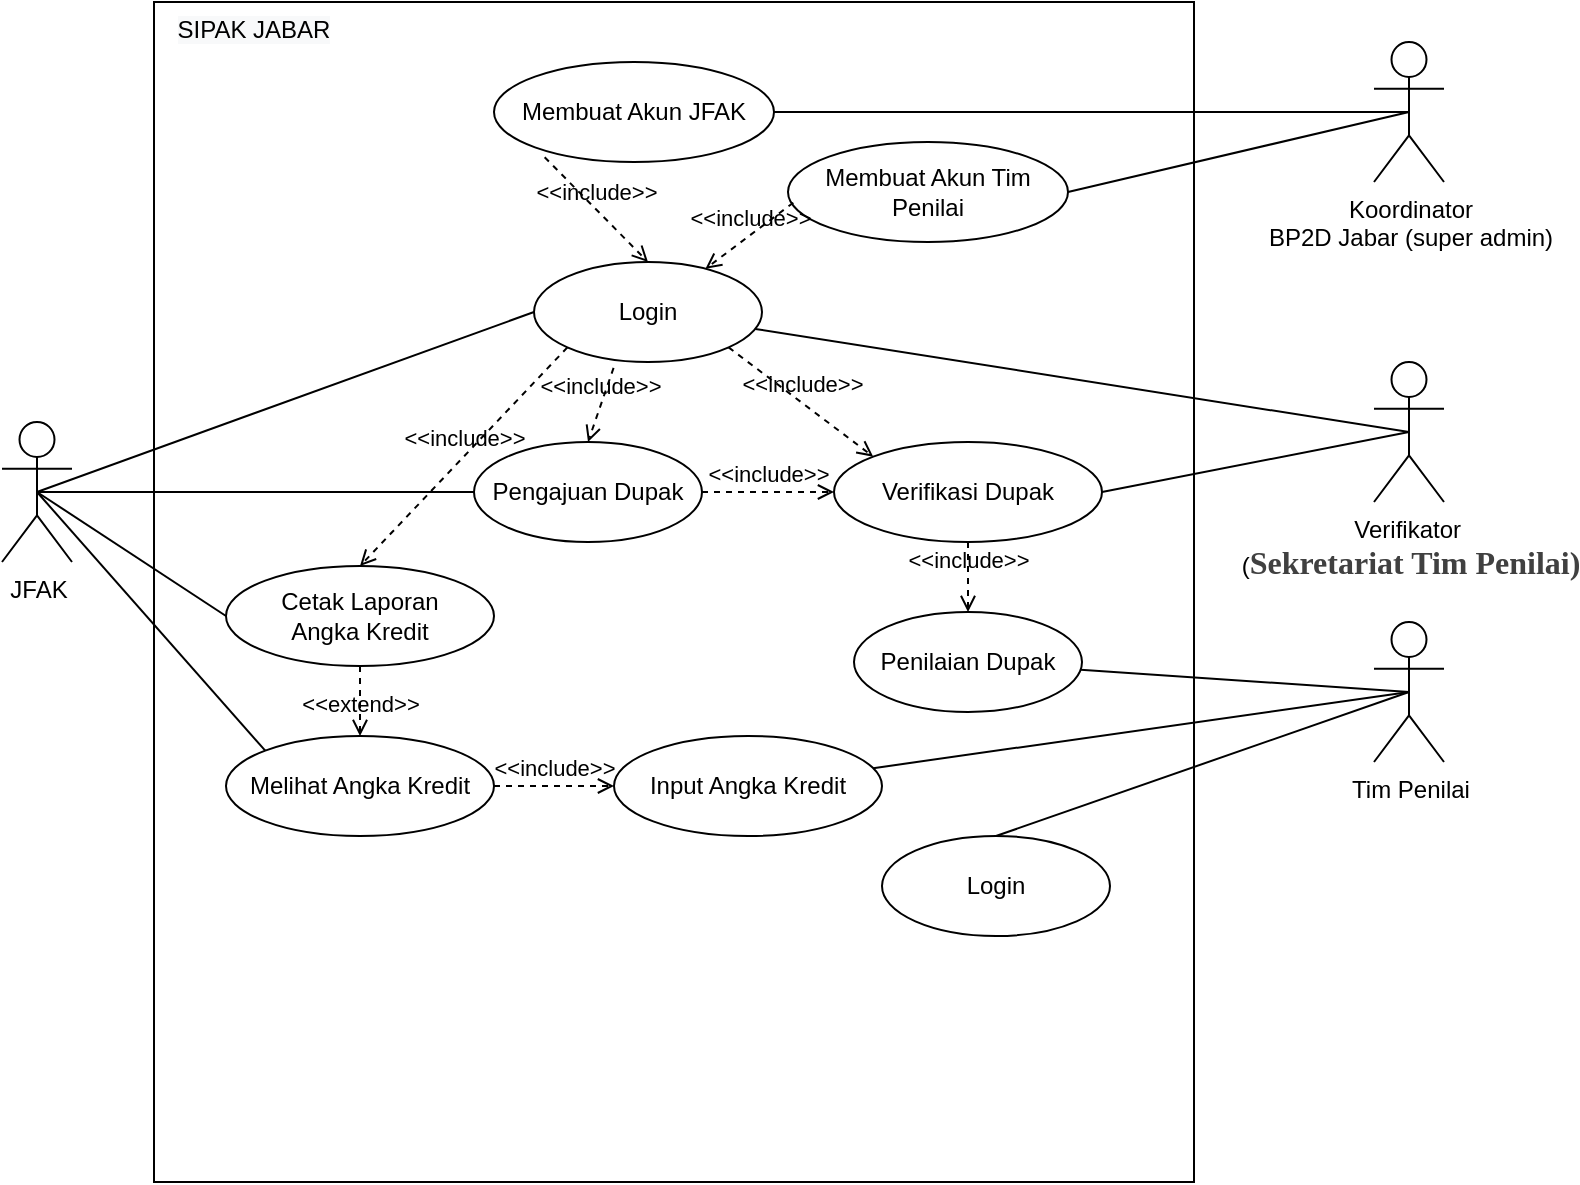 <mxfile version="16.5.6" type="github">
  <diagram id="brVJHSIh_22UZP63rIWj" name="Page-1">
    <mxGraphModel dx="1185" dy="628" grid="1" gridSize="10" guides="1" tooltips="1" connect="1" arrows="1" fold="1" page="1" pageScale="1" pageWidth="850" pageHeight="1100" math="0" shadow="0">
      <root>
        <mxCell id="0" />
        <mxCell id="1" parent="0" />
        <mxCell id="-eWhun7Y_J__UqD2DUOM-1" value="" style="rounded=0;whiteSpace=wrap;html=1;" parent="1" vertex="1">
          <mxGeometry x="160" y="80" width="520" height="590" as="geometry" />
        </mxCell>
        <mxCell id="fws8fyCeU1E8JUEmyzG6-6" value="Pengajuan Dupak" style="ellipse;whiteSpace=wrap;html=1;" parent="-eWhun7Y_J__UqD2DUOM-1" vertex="1">
          <mxGeometry x="160" y="220" width="114" height="50" as="geometry" />
        </mxCell>
        <mxCell id="fws8fyCeU1E8JUEmyzG6-1" value="Membuat Akun Tim Penilai" style="ellipse;whiteSpace=wrap;html=1;" parent="-eWhun7Y_J__UqD2DUOM-1" vertex="1">
          <mxGeometry x="317" y="70" width="140" height="50" as="geometry" />
        </mxCell>
        <mxCell id="BSZ65BOgL_fXcgfbVmW7-6" value="Verifikasi Dupak" style="ellipse;whiteSpace=wrap;html=1;" parent="-eWhun7Y_J__UqD2DUOM-1" vertex="1">
          <mxGeometry x="340" y="220" width="134" height="50" as="geometry" />
        </mxCell>
        <mxCell id="BSZ65BOgL_fXcgfbVmW7-10" value="&amp;lt;&amp;lt;include&amp;gt;&amp;gt;" style="html=1;verticalAlign=bottom;labelBackgroundColor=none;endArrow=open;endFill=0;dashed=1;rounded=0;entryX=0;entryY=0.5;entryDx=0;entryDy=0;" parent="-eWhun7Y_J__UqD2DUOM-1" source="fws8fyCeU1E8JUEmyzG6-6" target="BSZ65BOgL_fXcgfbVmW7-6" edge="1">
          <mxGeometry width="160" relative="1" as="geometry">
            <mxPoint x="190" y="410" as="sourcePoint" />
            <mxPoint x="350" y="410" as="targetPoint" />
          </mxGeometry>
        </mxCell>
        <mxCell id="fws8fyCeU1E8JUEmyzG6-8" value="Penilaian Dupak" style="ellipse;whiteSpace=wrap;html=1;" parent="-eWhun7Y_J__UqD2DUOM-1" vertex="1">
          <mxGeometry x="350" y="305" width="114" height="50" as="geometry" />
        </mxCell>
        <mxCell id="BSZ65BOgL_fXcgfbVmW7-11" value="&amp;lt;&amp;lt;include&amp;gt;&amp;gt;" style="html=1;verticalAlign=bottom;labelBackgroundColor=none;endArrow=open;endFill=0;dashed=1;rounded=0;entryX=0.5;entryY=0;entryDx=0;entryDy=0;exitX=0.5;exitY=1;exitDx=0;exitDy=0;" parent="-eWhun7Y_J__UqD2DUOM-1" source="BSZ65BOgL_fXcgfbVmW7-6" target="fws8fyCeU1E8JUEmyzG6-8" edge="1">
          <mxGeometry width="160" relative="1" as="geometry">
            <mxPoint x="200.0" y="305" as="sourcePoint" />
            <mxPoint x="330.0" y="305" as="targetPoint" />
            <mxPoint as="offset" />
          </mxGeometry>
        </mxCell>
        <mxCell id="BSZ65BOgL_fXcgfbVmW7-15" value="Login" style="ellipse;whiteSpace=wrap;html=1;" parent="-eWhun7Y_J__UqD2DUOM-1" vertex="1">
          <mxGeometry x="190" y="130" width="114" height="50" as="geometry" />
        </mxCell>
        <mxCell id="BSZ65BOgL_fXcgfbVmW7-16" value="&amp;lt;&amp;lt;include&amp;gt;&amp;gt;" style="html=1;verticalAlign=bottom;labelBackgroundColor=none;endArrow=open;endFill=0;dashed=1;rounded=0;exitX=0.019;exitY=0.607;exitDx=0;exitDy=0;exitPerimeter=0;" parent="-eWhun7Y_J__UqD2DUOM-1" source="fws8fyCeU1E8JUEmyzG6-1" target="BSZ65BOgL_fXcgfbVmW7-15" edge="1">
          <mxGeometry width="160" relative="1" as="geometry">
            <mxPoint x="190" y="220" as="sourcePoint" />
            <mxPoint x="320" y="220" as="targetPoint" />
          </mxGeometry>
        </mxCell>
        <mxCell id="BSZ65BOgL_fXcgfbVmW7-21" value="&amp;lt;&amp;lt;include&amp;gt;&amp;gt;" style="html=1;verticalAlign=bottom;labelBackgroundColor=none;endArrow=open;endFill=0;dashed=1;rounded=0;entryX=0.5;entryY=0;entryDx=0;entryDy=0;exitX=0.349;exitY=1.059;exitDx=0;exitDy=0;exitPerimeter=0;" parent="-eWhun7Y_J__UqD2DUOM-1" source="BSZ65BOgL_fXcgfbVmW7-15" target="fws8fyCeU1E8JUEmyzG6-6" edge="1">
          <mxGeometry width="160" relative="1" as="geometry">
            <mxPoint x="188" y="290" as="sourcePoint" />
            <mxPoint x="317" y="290" as="targetPoint" />
          </mxGeometry>
        </mxCell>
        <mxCell id="BSZ65BOgL_fXcgfbVmW7-22" value="&amp;lt;&amp;lt;include&amp;gt;&amp;gt;" style="html=1;verticalAlign=bottom;labelBackgroundColor=none;endArrow=open;endFill=0;dashed=1;rounded=0;entryX=0;entryY=0;entryDx=0;entryDy=0;exitX=1;exitY=1;exitDx=0;exitDy=0;" parent="-eWhun7Y_J__UqD2DUOM-1" source="BSZ65BOgL_fXcgfbVmW7-15" target="BSZ65BOgL_fXcgfbVmW7-6" edge="1">
          <mxGeometry width="160" relative="1" as="geometry">
            <mxPoint x="147" y="190" as="sourcePoint" />
            <mxPoint x="147" y="230" as="targetPoint" />
          </mxGeometry>
        </mxCell>
        <mxCell id="BSZ65BOgL_fXcgfbVmW7-3" value="Input Angka Kredit" style="ellipse;whiteSpace=wrap;html=1;" parent="-eWhun7Y_J__UqD2DUOM-1" vertex="1">
          <mxGeometry x="230" y="367" width="134" height="50" as="geometry" />
        </mxCell>
        <mxCell id="-eWhun7Y_J__UqD2DUOM-10" value="Membuat Akun JFAK" style="ellipse;whiteSpace=wrap;html=1;" parent="-eWhun7Y_J__UqD2DUOM-1" vertex="1">
          <mxGeometry x="170" y="30" width="140" height="50" as="geometry" />
        </mxCell>
        <mxCell id="BSZ65BOgL_fXcgfbVmW7-17" value="&amp;lt;&amp;lt;include&amp;gt;&amp;gt;" style="html=1;verticalAlign=bottom;labelBackgroundColor=none;endArrow=open;endFill=0;dashed=1;rounded=0;exitX=0.181;exitY=0.952;exitDx=0;exitDy=0;entryX=0.5;entryY=0;entryDx=0;entryDy=0;exitPerimeter=0;" parent="-eWhun7Y_J__UqD2DUOM-1" source="-eWhun7Y_J__UqD2DUOM-10" target="BSZ65BOgL_fXcgfbVmW7-15" edge="1">
          <mxGeometry width="160" relative="1" as="geometry">
            <mxPoint x="327.66" y="190.35" as="sourcePoint" />
            <mxPoint x="199.876" y="186.649" as="targetPoint" />
          </mxGeometry>
        </mxCell>
        <mxCell id="HHIuylqrPV4Oy5eiKy7V-16" value="Login" style="ellipse;whiteSpace=wrap;html=1;" parent="-eWhun7Y_J__UqD2DUOM-1" vertex="1">
          <mxGeometry x="364" y="417" width="114" height="50" as="geometry" />
        </mxCell>
        <mxCell id="HHIuylqrPV4Oy5eiKy7V-17" value="&amp;lt;&amp;lt;include&amp;gt;&amp;gt;" style="html=1;verticalAlign=bottom;labelBackgroundColor=none;endArrow=open;endFill=0;dashed=1;rounded=0;entryX=0.5;entryY=0;entryDx=0;entryDy=0;exitX=0;exitY=1;exitDx=0;exitDy=0;" parent="-eWhun7Y_J__UqD2DUOM-1" source="BSZ65BOgL_fXcgfbVmW7-15" target="BSZ65BOgL_fXcgfbVmW7-8" edge="1">
          <mxGeometry width="160" relative="1" as="geometry">
            <mxPoint x="239.786" y="192.95" as="sourcePoint" />
            <mxPoint x="227.0" y="230" as="targetPoint" />
          </mxGeometry>
        </mxCell>
        <mxCell id="BSZ65BOgL_fXcgfbVmW7-8" value="Cetak Laporan&lt;br&gt;Angka Kredit" style="ellipse;whiteSpace=wrap;html=1;" parent="-eWhun7Y_J__UqD2DUOM-1" vertex="1">
          <mxGeometry x="36" y="282" width="134" height="50" as="geometry" />
        </mxCell>
        <mxCell id="BSZ65BOgL_fXcgfbVmW7-2" value="Melihat Angka Kredit" style="ellipse;whiteSpace=wrap;html=1;" parent="-eWhun7Y_J__UqD2DUOM-1" vertex="1">
          <mxGeometry x="36" y="367" width="134" height="50" as="geometry" />
        </mxCell>
        <mxCell id="BSZ65BOgL_fXcgfbVmW7-9" value="&amp;lt;&amp;lt;extend&amp;gt;&amp;gt;" style="html=1;verticalAlign=bottom;labelBackgroundColor=none;endArrow=open;endFill=0;dashed=1;rounded=0;" parent="-eWhun7Y_J__UqD2DUOM-1" source="BSZ65BOgL_fXcgfbVmW7-8" target="BSZ65BOgL_fXcgfbVmW7-2" edge="1">
          <mxGeometry x="0.6" width="160" relative="1" as="geometry">
            <mxPoint x="133" y="330" as="sourcePoint" />
            <mxPoint x="340" y="570" as="targetPoint" />
            <mxPoint as="offset" />
          </mxGeometry>
        </mxCell>
        <mxCell id="BSZ65BOgL_fXcgfbVmW7-13" value="&amp;lt;&amp;lt;include&amp;gt;&amp;gt;" style="html=1;verticalAlign=bottom;labelBackgroundColor=none;endArrow=open;endFill=0;dashed=1;rounded=0;entryX=0;entryY=0.5;entryDx=0;entryDy=0;" parent="-eWhun7Y_J__UqD2DUOM-1" source="BSZ65BOgL_fXcgfbVmW7-2" target="BSZ65BOgL_fXcgfbVmW7-3" edge="1">
          <mxGeometry width="160" relative="1" as="geometry">
            <mxPoint x="200" y="305" as="sourcePoint" />
            <mxPoint x="330" y="305" as="targetPoint" />
          </mxGeometry>
        </mxCell>
        <mxCell id="-eWhun7Y_J__UqD2DUOM-2" value="&lt;span style=&quot;color: rgb(0 , 0 , 0) ; font-family: &amp;#34;helvetica&amp;#34; ; font-size: 12px ; font-style: normal ; font-weight: 400 ; letter-spacing: normal ; text-indent: 0px ; text-transform: none ; word-spacing: 0px ; background-color: rgb(248 , 249 , 250) ; display: inline ; float: none&quot;&gt;SIPAK JABAR&lt;/span&gt;" style="text;whiteSpace=wrap;html=1;align=center;" parent="-eWhun7Y_J__UqD2DUOM-1" vertex="1">
          <mxGeometry width="100" height="30" as="geometry" />
        </mxCell>
        <mxCell id="-eWhun7Y_J__UqD2DUOM-3" value="JFAK" style="shape=umlActor;verticalLabelPosition=bottom;verticalAlign=top;html=1;outlineConnect=0;" parent="1" vertex="1">
          <mxGeometry x="84" y="290" width="35" height="70" as="geometry" />
        </mxCell>
        <mxCell id="-eWhun7Y_J__UqD2DUOM-7" value="Tim Penilai" style="shape=umlActor;verticalLabelPosition=bottom;verticalAlign=top;html=1;outlineConnect=0;" parent="1" vertex="1">
          <mxGeometry x="770" y="390" width="35" height="70" as="geometry" />
        </mxCell>
        <mxCell id="-eWhun7Y_J__UqD2DUOM-9" value="Koordinator&lt;br&gt;BP2D Jabar (super admin)" style="shape=umlActor;verticalLabelPosition=bottom;verticalAlign=top;html=1;outlineConnect=0;" parent="1" vertex="1">
          <mxGeometry x="770" y="100" width="35" height="70" as="geometry" />
        </mxCell>
        <mxCell id="fws8fyCeU1E8JUEmyzG6-2" value="" style="endArrow=none;html=1;rounded=0;exitX=0.5;exitY=0.5;exitDx=0;exitDy=0;exitPerimeter=0;entryX=1;entryY=0.5;entryDx=0;entryDy=0;" parent="1" source="-eWhun7Y_J__UqD2DUOM-9" target="-eWhun7Y_J__UqD2DUOM-10" edge="1">
          <mxGeometry width="50" height="50" relative="1" as="geometry">
            <mxPoint x="398" y="140" as="sourcePoint" />
            <mxPoint x="448" y="90" as="targetPoint" />
          </mxGeometry>
        </mxCell>
        <mxCell id="fws8fyCeU1E8JUEmyzG6-3" value="" style="endArrow=none;html=1;rounded=0;exitX=0.5;exitY=0.5;exitDx=0;exitDy=0;exitPerimeter=0;entryX=1;entryY=0.5;entryDx=0;entryDy=0;" parent="1" source="-eWhun7Y_J__UqD2DUOM-9" target="fws8fyCeU1E8JUEmyzG6-1" edge="1">
          <mxGeometry width="50" height="50" relative="1" as="geometry">
            <mxPoint x="745.5" y="265" as="sourcePoint" />
            <mxPoint x="498" y="265" as="targetPoint" />
          </mxGeometry>
        </mxCell>
        <mxCell id="fws8fyCeU1E8JUEmyzG6-7" value="" style="endArrow=none;html=1;rounded=0;exitX=0;exitY=0.5;exitDx=0;exitDy=0;entryX=0.5;entryY=0.5;entryDx=0;entryDy=0;entryPerimeter=0;" parent="1" source="fws8fyCeU1E8JUEmyzG6-6" target="-eWhun7Y_J__UqD2DUOM-3" edge="1">
          <mxGeometry width="50" height="50" relative="1" as="geometry">
            <mxPoint x="393" y="375" as="sourcePoint" />
            <mxPoint x="111.5" y="435" as="targetPoint" />
          </mxGeometry>
        </mxCell>
        <mxCell id="fws8fyCeU1E8JUEmyzG6-9" value="" style="endArrow=none;html=1;rounded=0;exitX=0.5;exitY=0.5;exitDx=0;exitDy=0;exitPerimeter=0;" parent="1" source="-eWhun7Y_J__UqD2DUOM-7" target="fws8fyCeU1E8JUEmyzG6-8" edge="1">
          <mxGeometry width="50" height="50" relative="1" as="geometry">
            <mxPoint x="276" y="455" as="sourcePoint" />
            <mxPoint x="111.5" y="435" as="targetPoint" />
          </mxGeometry>
        </mxCell>
        <mxCell id="BSZ65BOgL_fXcgfbVmW7-1" value="Verifikator&amp;nbsp;&lt;br&gt;(&lt;span style=&quot;text-indent: 0in ; font-size: 12pt ; font-family: &amp;#34;calibri&amp;#34; ; color: rgb(64 , 64 , 64) ; letter-spacing: 0pt ; font-weight: bold ; vertical-align: baseline&quot;&gt;Sekretariat&lt;/span&gt;&lt;span style=&quot;text-indent: 0in ; font-size: 12pt ; font-family: &amp;#34;calibri&amp;#34; ; color: rgb(64 , 64 , 64) ; letter-spacing: 0pt ; font-weight: bold ; vertical-align: baseline&quot;&gt; Tim &lt;/span&gt;&lt;span style=&quot;text-indent: 0in ; font-size: 12pt ; font-family: &amp;#34;calibri&amp;#34; ; color: rgb(64 , 64 , 64) ; letter-spacing: 0pt ; font-weight: bold ; vertical-align: baseline&quot;&gt;Penilai)&lt;/span&gt;" style="shape=umlActor;verticalLabelPosition=bottom;verticalAlign=top;html=1;outlineConnect=0;" parent="1" vertex="1">
          <mxGeometry x="770" y="260" width="35" height="70" as="geometry" />
        </mxCell>
        <mxCell id="BSZ65BOgL_fXcgfbVmW7-4" value="" style="endArrow=none;html=1;rounded=0;exitX=0.5;exitY=0.5;exitDx=0;exitDy=0;exitPerimeter=0;" parent="1" source="-eWhun7Y_J__UqD2DUOM-7" target="BSZ65BOgL_fXcgfbVmW7-3" edge="1">
          <mxGeometry width="50" height="50" relative="1" as="geometry">
            <mxPoint x="747.5" y="435" as="sourcePoint" />
            <mxPoint x="605.877" y="397.862" as="targetPoint" />
          </mxGeometry>
        </mxCell>
        <mxCell id="BSZ65BOgL_fXcgfbVmW7-5" value="" style="endArrow=none;html=1;rounded=0;exitX=0;exitY=0;exitDx=0;exitDy=0;entryX=0.5;entryY=0.5;entryDx=0;entryDy=0;entryPerimeter=0;" parent="1" source="BSZ65BOgL_fXcgfbVmW7-2" target="-eWhun7Y_J__UqD2DUOM-3" edge="1">
          <mxGeometry width="50" height="50" relative="1" as="geometry">
            <mxPoint x="246" y="385" as="sourcePoint" />
            <mxPoint x="111.5" y="435" as="targetPoint" />
          </mxGeometry>
        </mxCell>
        <mxCell id="BSZ65BOgL_fXcgfbVmW7-7" value="" style="endArrow=none;html=1;rounded=0;exitX=0.5;exitY=0.5;exitDx=0;exitDy=0;exitPerimeter=0;entryX=1;entryY=0.5;entryDx=0;entryDy=0;" parent="1" source="BSZ65BOgL_fXcgfbVmW7-1" target="BSZ65BOgL_fXcgfbVmW7-6" edge="1">
          <mxGeometry width="50" height="50" relative="1" as="geometry">
            <mxPoint x="747.5" y="255" as="sourcePoint" />
            <mxPoint x="545.671" y="286.581" as="targetPoint" />
          </mxGeometry>
        </mxCell>
        <mxCell id="BSZ65BOgL_fXcgfbVmW7-18" value="" style="endArrow=none;html=1;rounded=0;entryX=0.5;entryY=0.5;entryDx=0;entryDy=0;entryPerimeter=0;exitX=0;exitY=0.5;exitDx=0;exitDy=0;" parent="1" source="BSZ65BOgL_fXcgfbVmW7-15" target="-eWhun7Y_J__UqD2DUOM-3" edge="1">
          <mxGeometry width="50" height="50" relative="1" as="geometry">
            <mxPoint x="296.543" y="402.611" as="sourcePoint" />
            <mxPoint x="111.5" y="435" as="targetPoint" />
          </mxGeometry>
        </mxCell>
        <mxCell id="BSZ65BOgL_fXcgfbVmW7-20" value="" style="endArrow=none;html=1;rounded=0;exitX=0.5;exitY=0.5;exitDx=0;exitDy=0;exitPerimeter=0;" parent="1" source="BSZ65BOgL_fXcgfbVmW7-1" target="BSZ65BOgL_fXcgfbVmW7-15" edge="1">
          <mxGeometry width="50" height="50" relative="1" as="geometry">
            <mxPoint x="740" y="420" as="sourcePoint" />
            <mxPoint x="111.5" y="335" as="targetPoint" />
          </mxGeometry>
        </mxCell>
        <mxCell id="HHIuylqrPV4Oy5eiKy7V-18" value="" style="endArrow=none;html=1;rounded=0;exitX=0.5;exitY=0.5;exitDx=0;exitDy=0;exitPerimeter=0;entryX=0.5;entryY=0;entryDx=0;entryDy=0;" parent="1" source="-eWhun7Y_J__UqD2DUOM-7" target="HHIuylqrPV4Oy5eiKy7V-16" edge="1">
          <mxGeometry width="50" height="50" relative="1" as="geometry">
            <mxPoint x="740" y="430" as="sourcePoint" />
            <mxPoint x="528.175" y="471.804" as="targetPoint" />
          </mxGeometry>
        </mxCell>
        <mxCell id="BeHxY1BGN_ho0U6F0VJ2-4" value="" style="endArrow=none;html=1;rounded=0;exitX=0;exitY=0.5;exitDx=0;exitDy=0;entryX=0.5;entryY=0.5;entryDx=0;entryDy=0;entryPerimeter=0;" edge="1" parent="1" source="BSZ65BOgL_fXcgfbVmW7-8" target="-eWhun7Y_J__UqD2DUOM-3">
          <mxGeometry width="50" height="50" relative="1" as="geometry">
            <mxPoint x="225.742" y="464.278" as="sourcePoint" />
            <mxPoint x="111.5" y="335" as="targetPoint" />
          </mxGeometry>
        </mxCell>
      </root>
    </mxGraphModel>
  </diagram>
</mxfile>
